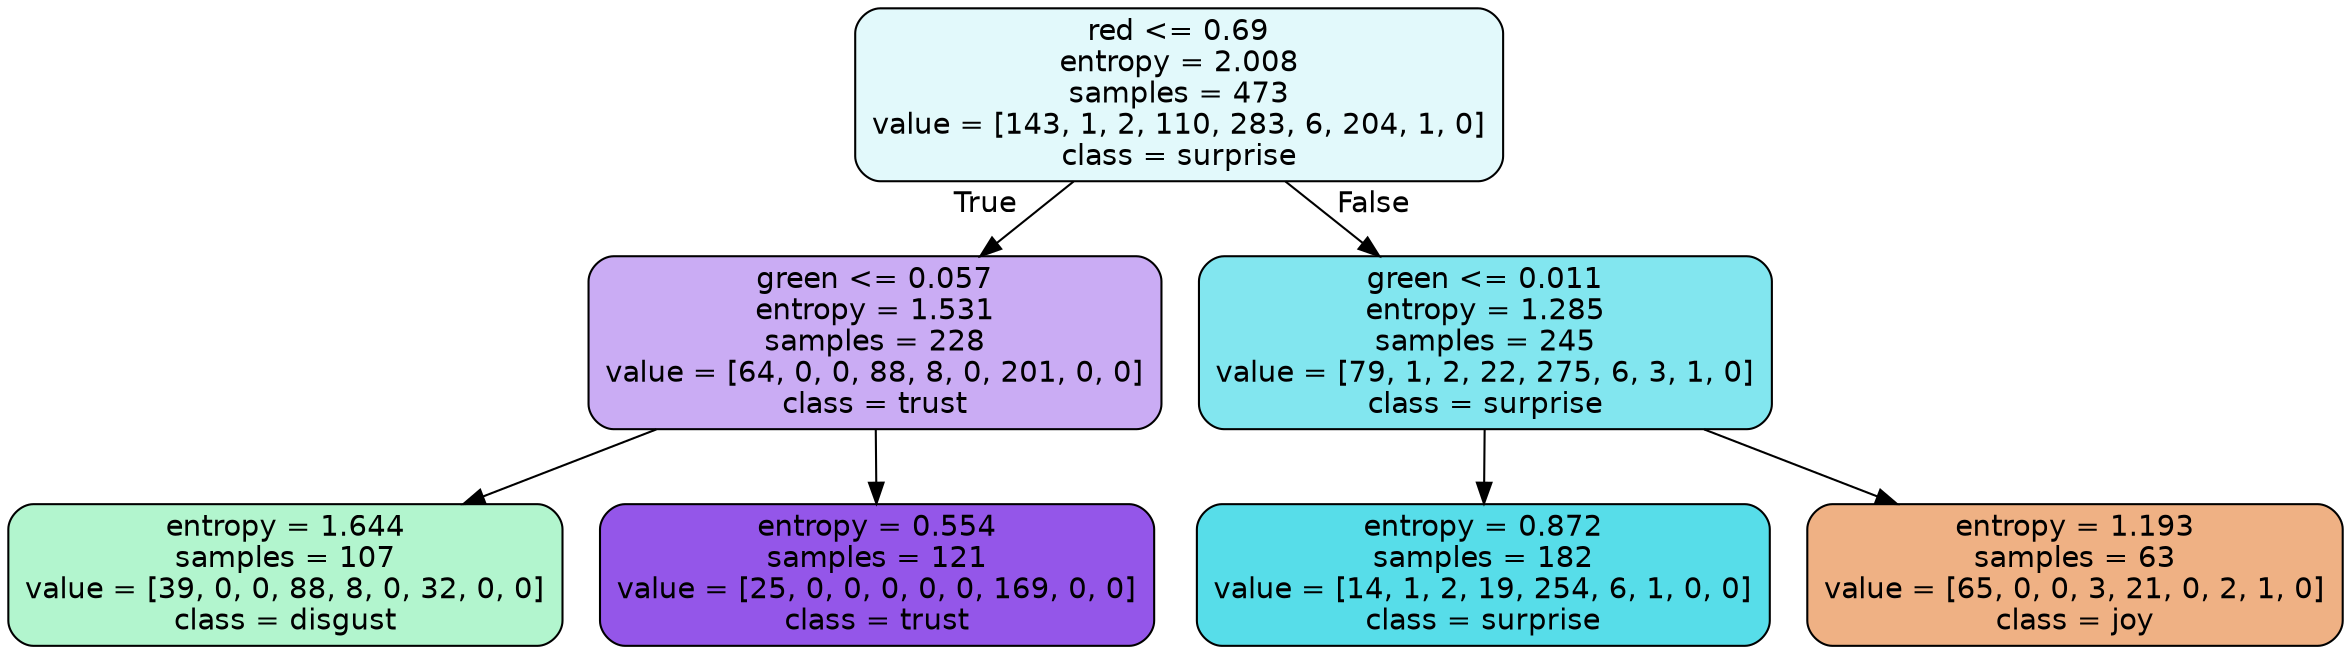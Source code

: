 digraph Tree {
node [shape=box, style="filled, rounded", color="black", fontname=helvetica] ;
edge [fontname=helvetica] ;
0 [label="red <= 0.69\nentropy = 2.008\nsamples = 473\nvalue = [143, 1, 2, 110, 283, 6, 204, 1, 0]\nclass = surprise", fillcolor="#39d7e525"] ;
1 [label="green <= 0.057\nentropy = 1.531\nsamples = 228\nvalue = [64, 0, 0, 88, 8, 0, 201, 0, 0]\nclass = trust", fillcolor="#8139e56a"] ;
0 -> 1 [labeldistance=2.5, labelangle=45, headlabel="True"] ;
2 [label="entropy = 1.644\nsamples = 107\nvalue = [39, 0, 0, 88, 8, 0, 32, 0, 0]\nclass = disgust", fillcolor="#39e58162"] ;
1 -> 2 ;
3 [label="entropy = 0.554\nsamples = 121\nvalue = [25, 0, 0, 0, 0, 0, 169, 0, 0]\nclass = trust", fillcolor="#8139e5d9"] ;
1 -> 3 ;
4 [label="green <= 0.011\nentropy = 1.285\nsamples = 245\nvalue = [79, 1, 2, 22, 275, 6, 3, 1, 0]\nclass = surprise", fillcolor="#39d7e5a1"] ;
0 -> 4 [labeldistance=2.5, labelangle=-45, headlabel="False"] ;
5 [label="entropy = 0.872\nsamples = 182\nvalue = [14, 1, 2, 19, 254, 6, 1, 0, 0]\nclass = surprise", fillcolor="#39d7e5d8"] ;
4 -> 5 ;
6 [label="entropy = 1.193\nsamples = 63\nvalue = [65, 0, 0, 3, 21, 0, 2, 1, 0]\nclass = joy", fillcolor="#e581399e"] ;
4 -> 6 ;
}